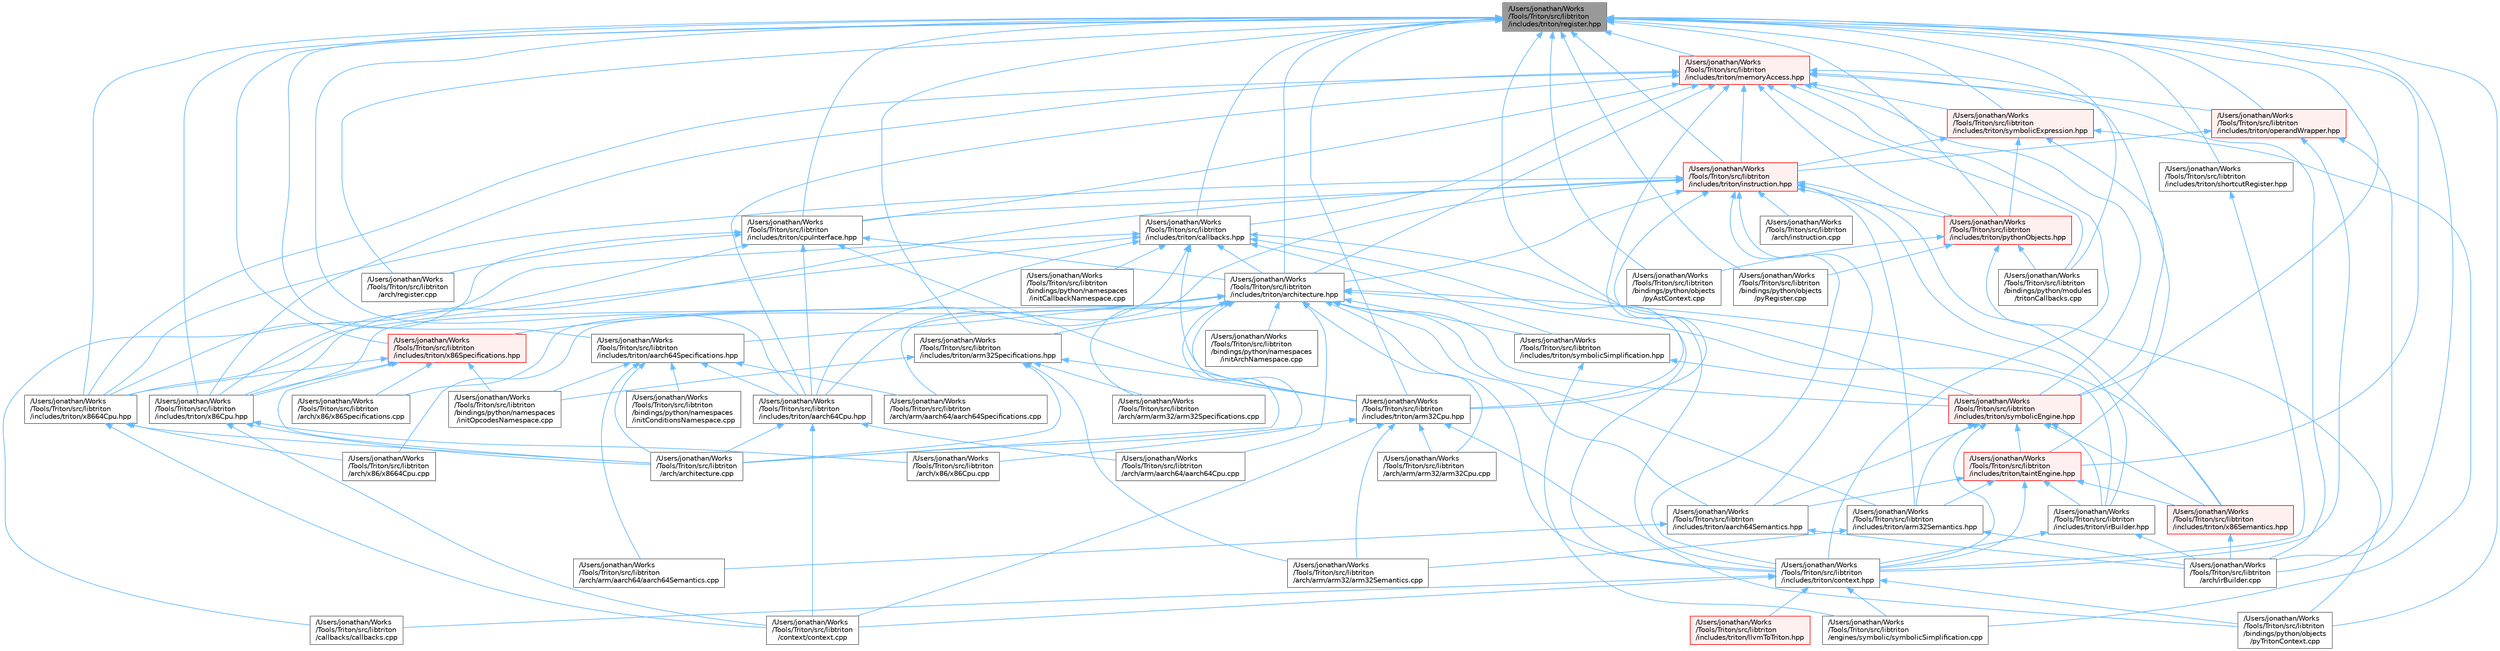 digraph "/Users/jonathan/Works/Tools/Triton/src/libtriton/includes/triton/register.hpp"
{
 // LATEX_PDF_SIZE
  bgcolor="transparent";
  edge [fontname=Helvetica,fontsize=10,labelfontname=Helvetica,labelfontsize=10];
  node [fontname=Helvetica,fontsize=10,shape=box,height=0.2,width=0.4];
  Node1 [label="/Users/jonathan/Works\l/Tools/Triton/src/libtriton\l/includes/triton/register.hpp",height=0.2,width=0.4,color="gray40", fillcolor="grey60", style="filled", fontcolor="black",tooltip=" "];
  Node1 -> Node2 [dir="back",color="steelblue1",style="solid"];
  Node2 [label="/Users/jonathan/Works\l/Tools/Triton/src/libtriton\l/arch/irBuilder.cpp",height=0.2,width=0.4,color="grey40", fillcolor="white", style="filled",URL="$irBuilder_8cpp.html",tooltip=" "];
  Node1 -> Node3 [dir="back",color="steelblue1",style="solid"];
  Node3 [label="/Users/jonathan/Works\l/Tools/Triton/src/libtriton\l/arch/register.cpp",height=0.2,width=0.4,color="grey40", fillcolor="white", style="filled",URL="$register_8cpp.html",tooltip=" "];
  Node1 -> Node4 [dir="back",color="steelblue1",style="solid"];
  Node4 [label="/Users/jonathan/Works\l/Tools/Triton/src/libtriton\l/bindings/python/modules\l/tritonCallbacks.cpp",height=0.2,width=0.4,color="grey40", fillcolor="white", style="filled",URL="$tritonCallbacks_8cpp.html",tooltip=" "];
  Node1 -> Node5 [dir="back",color="steelblue1",style="solid"];
  Node5 [label="/Users/jonathan/Works\l/Tools/Triton/src/libtriton\l/bindings/python/objects\l/pyAstContext.cpp",height=0.2,width=0.4,color="grey40", fillcolor="white", style="filled",URL="$pyAstContext_8cpp.html",tooltip=" "];
  Node1 -> Node6 [dir="back",color="steelblue1",style="solid"];
  Node6 [label="/Users/jonathan/Works\l/Tools/Triton/src/libtriton\l/bindings/python/objects\l/pyRegister.cpp",height=0.2,width=0.4,color="grey40", fillcolor="white", style="filled",URL="$pyRegister_8cpp.html",tooltip=" "];
  Node1 -> Node7 [dir="back",color="steelblue1",style="solid"];
  Node7 [label="/Users/jonathan/Works\l/Tools/Triton/src/libtriton\l/bindings/python/objects\l/pyTritonContext.cpp",height=0.2,width=0.4,color="grey40", fillcolor="white", style="filled",URL="$pyTritonContext_8cpp.html",tooltip=" "];
  Node1 -> Node8 [dir="back",color="steelblue1",style="solid"];
  Node8 [label="/Users/jonathan/Works\l/Tools/Triton/src/libtriton\l/includes/triton/aarch64Cpu.hpp",height=0.2,width=0.4,color="grey40", fillcolor="white", style="filled",URL="$aarch64Cpu_8hpp.html",tooltip=" "];
  Node8 -> Node9 [dir="back",color="steelblue1",style="solid"];
  Node9 [label="/Users/jonathan/Works\l/Tools/Triton/src/libtriton\l/arch/architecture.cpp",height=0.2,width=0.4,color="grey40", fillcolor="white", style="filled",URL="$architecture_8cpp.html",tooltip=" "];
  Node8 -> Node10 [dir="back",color="steelblue1",style="solid"];
  Node10 [label="/Users/jonathan/Works\l/Tools/Triton/src/libtriton\l/arch/arm/aarch64/aarch64Cpu.cpp",height=0.2,width=0.4,color="grey40", fillcolor="white", style="filled",URL="$aarch64Cpu_8cpp.html",tooltip=" "];
  Node8 -> Node11 [dir="back",color="steelblue1",style="solid"];
  Node11 [label="/Users/jonathan/Works\l/Tools/Triton/src/libtriton\l/context/context.cpp",height=0.2,width=0.4,color="grey40", fillcolor="white", style="filled",URL="$context_8cpp.html",tooltip=" "];
  Node1 -> Node12 [dir="back",color="steelblue1",style="solid"];
  Node12 [label="/Users/jonathan/Works\l/Tools/Triton/src/libtriton\l/includes/triton/aarch64Specifications.hpp",height=0.2,width=0.4,color="grey40", fillcolor="white", style="filled",URL="$aarch64Specifications_8hpp.html",tooltip=" "];
  Node12 -> Node9 [dir="back",color="steelblue1",style="solid"];
  Node12 -> Node13 [dir="back",color="steelblue1",style="solid"];
  Node13 [label="/Users/jonathan/Works\l/Tools/Triton/src/libtriton\l/arch/arm/aarch64/aarch64Semantics.cpp",height=0.2,width=0.4,color="grey40", fillcolor="white", style="filled",URL="$aarch64Semantics_8cpp.html",tooltip=" "];
  Node12 -> Node14 [dir="back",color="steelblue1",style="solid"];
  Node14 [label="/Users/jonathan/Works\l/Tools/Triton/src/libtriton\l/arch/arm/aarch64/aarch64Specifications.cpp",height=0.2,width=0.4,color="grey40", fillcolor="white", style="filled",URL="$aarch64Specifications_8cpp.html",tooltip=" "];
  Node12 -> Node15 [dir="back",color="steelblue1",style="solid"];
  Node15 [label="/Users/jonathan/Works\l/Tools/Triton/src/libtriton\l/bindings/python/namespaces\l/initConditionsNamespace.cpp",height=0.2,width=0.4,color="grey40", fillcolor="white", style="filled",URL="$initConditionsNamespace_8cpp.html",tooltip=" "];
  Node12 -> Node16 [dir="back",color="steelblue1",style="solid"];
  Node16 [label="/Users/jonathan/Works\l/Tools/Triton/src/libtriton\l/bindings/python/namespaces\l/initOpcodesNamespace.cpp",height=0.2,width=0.4,color="grey40", fillcolor="white", style="filled",URL="$initOpcodesNamespace_8cpp.html",tooltip=" "];
  Node12 -> Node8 [dir="back",color="steelblue1",style="solid"];
  Node1 -> Node17 [dir="back",color="steelblue1",style="solid"];
  Node17 [label="/Users/jonathan/Works\l/Tools/Triton/src/libtriton\l/includes/triton/architecture.hpp",height=0.2,width=0.4,color="grey40", fillcolor="white", style="filled",URL="$architecture_8hpp.html",tooltip=" "];
  Node17 -> Node9 [dir="back",color="steelblue1",style="solid"];
  Node17 -> Node10 [dir="back",color="steelblue1",style="solid"];
  Node17 -> Node14 [dir="back",color="steelblue1",style="solid"];
  Node17 -> Node18 [dir="back",color="steelblue1",style="solid"];
  Node18 [label="/Users/jonathan/Works\l/Tools/Triton/src/libtriton\l/arch/arm/arm32/arm32Cpu.cpp",height=0.2,width=0.4,color="grey40", fillcolor="white", style="filled",URL="$arm32Cpu_8cpp.html",tooltip=" "];
  Node17 -> Node19 [dir="back",color="steelblue1",style="solid"];
  Node19 [label="/Users/jonathan/Works\l/Tools/Triton/src/libtriton\l/arch/arm/arm32/arm32Specifications.cpp",height=0.2,width=0.4,color="grey40", fillcolor="white", style="filled",URL="$arm32Specifications_8cpp.html",tooltip=" "];
  Node17 -> Node20 [dir="back",color="steelblue1",style="solid"];
  Node20 [label="/Users/jonathan/Works\l/Tools/Triton/src/libtriton\l/arch/x86/x8664Cpu.cpp",height=0.2,width=0.4,color="grey40", fillcolor="white", style="filled",URL="$x8664Cpu_8cpp.html",tooltip=" "];
  Node17 -> Node21 [dir="back",color="steelblue1",style="solid"];
  Node21 [label="/Users/jonathan/Works\l/Tools/Triton/src/libtriton\l/arch/x86/x86Cpu.cpp",height=0.2,width=0.4,color="grey40", fillcolor="white", style="filled",URL="$x86Cpu_8cpp.html",tooltip=" "];
  Node17 -> Node22 [dir="back",color="steelblue1",style="solid"];
  Node22 [label="/Users/jonathan/Works\l/Tools/Triton/src/libtriton\l/arch/x86/x86Specifications.cpp",height=0.2,width=0.4,color="grey40", fillcolor="white", style="filled",URL="$x86Specifications_8cpp.html",tooltip=" "];
  Node17 -> Node23 [dir="back",color="steelblue1",style="solid"];
  Node23 [label="/Users/jonathan/Works\l/Tools/Triton/src/libtriton\l/bindings/python/namespaces\l/initArchNamespace.cpp",height=0.2,width=0.4,color="grey40", fillcolor="white", style="filled",URL="$initArchNamespace_8cpp.html",tooltip=" "];
  Node17 -> Node24 [dir="back",color="steelblue1",style="solid"];
  Node24 [label="/Users/jonathan/Works\l/Tools/Triton/src/libtriton\l/includes/triton/aarch64Semantics.hpp",height=0.2,width=0.4,color="grey40", fillcolor="white", style="filled",URL="$aarch64Semantics_8hpp.html",tooltip=" "];
  Node24 -> Node13 [dir="back",color="steelblue1",style="solid"];
  Node24 -> Node2 [dir="back",color="steelblue1",style="solid"];
  Node17 -> Node12 [dir="back",color="steelblue1",style="solid"];
  Node17 -> Node25 [dir="back",color="steelblue1",style="solid"];
  Node25 [label="/Users/jonathan/Works\l/Tools/Triton/src/libtriton\l/includes/triton/arm32Semantics.hpp",height=0.2,width=0.4,color="grey40", fillcolor="white", style="filled",URL="$arm32Semantics_8hpp.html",tooltip=" "];
  Node25 -> Node26 [dir="back",color="steelblue1",style="solid"];
  Node26 [label="/Users/jonathan/Works\l/Tools/Triton/src/libtriton\l/arch/arm/arm32/arm32Semantics.cpp",height=0.2,width=0.4,color="grey40", fillcolor="white", style="filled",URL="$arm32Semantics_8cpp.html",tooltip=" "];
  Node25 -> Node2 [dir="back",color="steelblue1",style="solid"];
  Node17 -> Node27 [dir="back",color="steelblue1",style="solid"];
  Node27 [label="/Users/jonathan/Works\l/Tools/Triton/src/libtriton\l/includes/triton/arm32Specifications.hpp",height=0.2,width=0.4,color="grey40", fillcolor="white", style="filled",URL="$arm32Specifications_8hpp.html",tooltip=" "];
  Node27 -> Node9 [dir="back",color="steelblue1",style="solid"];
  Node27 -> Node26 [dir="back",color="steelblue1",style="solid"];
  Node27 -> Node19 [dir="back",color="steelblue1",style="solid"];
  Node27 -> Node16 [dir="back",color="steelblue1",style="solid"];
  Node27 -> Node28 [dir="back",color="steelblue1",style="solid"];
  Node28 [label="/Users/jonathan/Works\l/Tools/Triton/src/libtriton\l/includes/triton/arm32Cpu.hpp",height=0.2,width=0.4,color="grey40", fillcolor="white", style="filled",URL="$arm32Cpu_8hpp.html",tooltip=" "];
  Node28 -> Node9 [dir="back",color="steelblue1",style="solid"];
  Node28 -> Node18 [dir="back",color="steelblue1",style="solid"];
  Node28 -> Node26 [dir="back",color="steelblue1",style="solid"];
  Node28 -> Node7 [dir="back",color="steelblue1",style="solid"];
  Node28 -> Node11 [dir="back",color="steelblue1",style="solid"];
  Node17 -> Node29 [dir="back",color="steelblue1",style="solid"];
  Node29 [label="/Users/jonathan/Works\l/Tools/Triton/src/libtriton\l/includes/triton/context.hpp",height=0.2,width=0.4,color="grey40", fillcolor="white", style="filled",URL="$context_8hpp.html",tooltip=" "];
  Node29 -> Node7 [dir="back",color="steelblue1",style="solid"];
  Node29 -> Node30 [dir="back",color="steelblue1",style="solid"];
  Node30 [label="/Users/jonathan/Works\l/Tools/Triton/src/libtriton\l/callbacks/callbacks.cpp",height=0.2,width=0.4,color="grey40", fillcolor="white", style="filled",URL="$callbacks_8cpp.html",tooltip=" "];
  Node29 -> Node11 [dir="back",color="steelblue1",style="solid"];
  Node29 -> Node31 [dir="back",color="steelblue1",style="solid"];
  Node31 [label="/Users/jonathan/Works\l/Tools/Triton/src/libtriton\l/engines/symbolic/symbolicSimplification.cpp",height=0.2,width=0.4,color="grey40", fillcolor="white", style="filled",URL="$symbolicSimplification_8cpp.html",tooltip=" "];
  Node29 -> Node32 [dir="back",color="steelblue1",style="solid"];
  Node32 [label="/Users/jonathan/Works\l/Tools/Triton/src/libtriton\l/includes/triton/llvmToTriton.hpp",height=0.2,width=0.4,color="red", fillcolor="#FFF0F0", style="filled",URL="$llvmToTriton_8hpp.html",tooltip=" "];
  Node17 -> Node35 [dir="back",color="steelblue1",style="solid"];
  Node35 [label="/Users/jonathan/Works\l/Tools/Triton/src/libtriton\l/includes/triton/irBuilder.hpp",height=0.2,width=0.4,color="grey40", fillcolor="white", style="filled",URL="$irBuilder_8hpp.html",tooltip=" "];
  Node35 -> Node2 [dir="back",color="steelblue1",style="solid"];
  Node35 -> Node29 [dir="back",color="steelblue1",style="solid"];
  Node17 -> Node36 [dir="back",color="steelblue1",style="solid"];
  Node36 [label="/Users/jonathan/Works\l/Tools/Triton/src/libtriton\l/includes/triton/symbolicEngine.hpp",height=0.2,width=0.4,color="red", fillcolor="#FFF0F0", style="filled",URL="$symbolicEngine_8hpp.html",tooltip=" "];
  Node36 -> Node24 [dir="back",color="steelblue1",style="solid"];
  Node36 -> Node25 [dir="back",color="steelblue1",style="solid"];
  Node36 -> Node29 [dir="back",color="steelblue1",style="solid"];
  Node36 -> Node35 [dir="back",color="steelblue1",style="solid"];
  Node36 -> Node47 [dir="back",color="steelblue1",style="solid"];
  Node47 [label="/Users/jonathan/Works\l/Tools/Triton/src/libtriton\l/includes/triton/taintEngine.hpp",height=0.2,width=0.4,color="red", fillcolor="#FFF0F0", style="filled",URL="$taintEngine_8hpp.html",tooltip=" "];
  Node47 -> Node24 [dir="back",color="steelblue1",style="solid"];
  Node47 -> Node25 [dir="back",color="steelblue1",style="solid"];
  Node47 -> Node29 [dir="back",color="steelblue1",style="solid"];
  Node47 -> Node35 [dir="back",color="steelblue1",style="solid"];
  Node47 -> Node49 [dir="back",color="steelblue1",style="solid"];
  Node49 [label="/Users/jonathan/Works\l/Tools/Triton/src/libtriton\l/includes/triton/x86Semantics.hpp",height=0.2,width=0.4,color="red", fillcolor="#FFF0F0", style="filled",URL="$x86Semantics_8hpp.html",tooltip=" "];
  Node49 -> Node2 [dir="back",color="steelblue1",style="solid"];
  Node36 -> Node49 [dir="back",color="steelblue1",style="solid"];
  Node17 -> Node51 [dir="back",color="steelblue1",style="solid"];
  Node51 [label="/Users/jonathan/Works\l/Tools/Triton/src/libtriton\l/includes/triton/symbolicSimplification.hpp",height=0.2,width=0.4,color="grey40", fillcolor="white", style="filled",URL="$symbolicSimplification_8hpp.html",tooltip=" "];
  Node51 -> Node31 [dir="back",color="steelblue1",style="solid"];
  Node51 -> Node36 [dir="back",color="steelblue1",style="solid"];
  Node17 -> Node49 [dir="back",color="steelblue1",style="solid"];
  Node17 -> Node52 [dir="back",color="steelblue1",style="solid"];
  Node52 [label="/Users/jonathan/Works\l/Tools/Triton/src/libtriton\l/includes/triton/x86Specifications.hpp",height=0.2,width=0.4,color="red", fillcolor="#FFF0F0", style="filled",URL="$x86Specifications_8hpp.html",tooltip=" "];
  Node52 -> Node9 [dir="back",color="steelblue1",style="solid"];
  Node52 -> Node22 [dir="back",color="steelblue1",style="solid"];
  Node52 -> Node16 [dir="back",color="steelblue1",style="solid"];
  Node52 -> Node54 [dir="back",color="steelblue1",style="solid"];
  Node54 [label="/Users/jonathan/Works\l/Tools/Triton/src/libtriton\l/includes/triton/x8664Cpu.hpp",height=0.2,width=0.4,color="grey40", fillcolor="white", style="filled",URL="$x8664Cpu_8hpp.html",tooltip=" "];
  Node54 -> Node9 [dir="back",color="steelblue1",style="solid"];
  Node54 -> Node20 [dir="back",color="steelblue1",style="solid"];
  Node54 -> Node11 [dir="back",color="steelblue1",style="solid"];
  Node52 -> Node55 [dir="back",color="steelblue1",style="solid"];
  Node55 [label="/Users/jonathan/Works\l/Tools/Triton/src/libtriton\l/includes/triton/x86Cpu.hpp",height=0.2,width=0.4,color="grey40", fillcolor="white", style="filled",URL="$x86Cpu_8hpp.html",tooltip=" "];
  Node55 -> Node9 [dir="back",color="steelblue1",style="solid"];
  Node55 -> Node21 [dir="back",color="steelblue1",style="solid"];
  Node55 -> Node11 [dir="back",color="steelblue1",style="solid"];
  Node1 -> Node28 [dir="back",color="steelblue1",style="solid"];
  Node1 -> Node27 [dir="back",color="steelblue1",style="solid"];
  Node1 -> Node56 [dir="back",color="steelblue1",style="solid"];
  Node56 [label="/Users/jonathan/Works\l/Tools/Triton/src/libtriton\l/includes/triton/callbacks.hpp",height=0.2,width=0.4,color="grey40", fillcolor="white", style="filled",URL="$callbacks_8hpp.html",tooltip=" "];
  Node56 -> Node57 [dir="back",color="steelblue1",style="solid"];
  Node57 [label="/Users/jonathan/Works\l/Tools/Triton/src/libtriton\l/bindings/python/namespaces\l/initCallbackNamespace.cpp",height=0.2,width=0.4,color="grey40", fillcolor="white", style="filled",URL="$initCallbackNamespace_8cpp.html",tooltip=" "];
  Node56 -> Node30 [dir="back",color="steelblue1",style="solid"];
  Node56 -> Node8 [dir="back",color="steelblue1",style="solid"];
  Node56 -> Node17 [dir="back",color="steelblue1",style="solid"];
  Node56 -> Node28 [dir="back",color="steelblue1",style="solid"];
  Node56 -> Node29 [dir="back",color="steelblue1",style="solid"];
  Node56 -> Node36 [dir="back",color="steelblue1",style="solid"];
  Node56 -> Node51 [dir="back",color="steelblue1",style="solid"];
  Node56 -> Node54 [dir="back",color="steelblue1",style="solid"];
  Node56 -> Node55 [dir="back",color="steelblue1",style="solid"];
  Node1 -> Node29 [dir="back",color="steelblue1",style="solid"];
  Node1 -> Node58 [dir="back",color="steelblue1",style="solid"];
  Node58 [label="/Users/jonathan/Works\l/Tools/Triton/src/libtriton\l/includes/triton/cpuInterface.hpp",height=0.2,width=0.4,color="grey40", fillcolor="white", style="filled",URL="$cpuInterface_8hpp.html",tooltip=" "];
  Node58 -> Node3 [dir="back",color="steelblue1",style="solid"];
  Node58 -> Node8 [dir="back",color="steelblue1",style="solid"];
  Node58 -> Node17 [dir="back",color="steelblue1",style="solid"];
  Node58 -> Node28 [dir="back",color="steelblue1",style="solid"];
  Node58 -> Node54 [dir="back",color="steelblue1",style="solid"];
  Node58 -> Node55 [dir="back",color="steelblue1",style="solid"];
  Node1 -> Node59 [dir="back",color="steelblue1",style="solid"];
  Node59 [label="/Users/jonathan/Works\l/Tools/Triton/src/libtriton\l/includes/triton/instruction.hpp",height=0.2,width=0.4,color="red", fillcolor="#FFF0F0", style="filled",URL="$instruction_8hpp.html",tooltip=" "];
  Node59 -> Node60 [dir="back",color="steelblue1",style="solid"];
  Node60 [label="/Users/jonathan/Works\l/Tools/Triton/src/libtriton\l/arch/instruction.cpp",height=0.2,width=0.4,color="grey40", fillcolor="white", style="filled",URL="$instruction_8cpp.html",tooltip=" "];
  Node59 -> Node8 [dir="back",color="steelblue1",style="solid"];
  Node59 -> Node24 [dir="back",color="steelblue1",style="solid"];
  Node59 -> Node17 [dir="back",color="steelblue1",style="solid"];
  Node59 -> Node28 [dir="back",color="steelblue1",style="solid"];
  Node59 -> Node25 [dir="back",color="steelblue1",style="solid"];
  Node59 -> Node29 [dir="back",color="steelblue1",style="solid"];
  Node59 -> Node58 [dir="back",color="steelblue1",style="solid"];
  Node59 -> Node35 [dir="back",color="steelblue1",style="solid"];
  Node59 -> Node65 [dir="back",color="steelblue1",style="solid"];
  Node65 [label="/Users/jonathan/Works\l/Tools/Triton/src/libtriton\l/includes/triton/pythonObjects.hpp",height=0.2,width=0.4,color="red", fillcolor="#FFF0F0", style="filled",URL="$pythonObjects_8hpp.html",tooltip=" "];
  Node65 -> Node4 [dir="back",color="steelblue1",style="solid"];
  Node65 -> Node5 [dir="back",color="steelblue1",style="solid"];
  Node65 -> Node6 [dir="back",color="steelblue1",style="solid"];
  Node65 -> Node7 [dir="back",color="steelblue1",style="solid"];
  Node59 -> Node54 [dir="back",color="steelblue1",style="solid"];
  Node59 -> Node55 [dir="back",color="steelblue1",style="solid"];
  Node59 -> Node49 [dir="back",color="steelblue1",style="solid"];
  Node1 -> Node78 [dir="back",color="steelblue1",style="solid"];
  Node78 [label="/Users/jonathan/Works\l/Tools/Triton/src/libtriton\l/includes/triton/memoryAccess.hpp",height=0.2,width=0.4,color="red", fillcolor="#FFF0F0", style="filled",URL="$memoryAccess_8hpp.html",tooltip=" "];
  Node78 -> Node2 [dir="back",color="steelblue1",style="solid"];
  Node78 -> Node4 [dir="back",color="steelblue1",style="solid"];
  Node78 -> Node8 [dir="back",color="steelblue1",style="solid"];
  Node78 -> Node17 [dir="back",color="steelblue1",style="solid"];
  Node78 -> Node28 [dir="back",color="steelblue1",style="solid"];
  Node78 -> Node56 [dir="back",color="steelblue1",style="solid"];
  Node78 -> Node29 [dir="back",color="steelblue1",style="solid"];
  Node78 -> Node58 [dir="back",color="steelblue1",style="solid"];
  Node78 -> Node59 [dir="back",color="steelblue1",style="solid"];
  Node78 -> Node80 [dir="back",color="steelblue1",style="solid"];
  Node80 [label="/Users/jonathan/Works\l/Tools/Triton/src/libtriton\l/includes/triton/operandWrapper.hpp",height=0.2,width=0.4,color="red", fillcolor="#FFF0F0", style="filled",URL="$operandWrapper_8hpp.html",tooltip=" "];
  Node80 -> Node2 [dir="back",color="steelblue1",style="solid"];
  Node80 -> Node29 [dir="back",color="steelblue1",style="solid"];
  Node80 -> Node59 [dir="back",color="steelblue1",style="solid"];
  Node78 -> Node65 [dir="back",color="steelblue1",style="solid"];
  Node78 -> Node36 [dir="back",color="steelblue1",style="solid"];
  Node78 -> Node82 [dir="back",color="steelblue1",style="solid"];
  Node82 [label="/Users/jonathan/Works\l/Tools/Triton/src/libtriton\l/includes/triton/symbolicExpression.hpp",height=0.2,width=0.4,color="red", fillcolor="#FFF0F0", style="filled",URL="$symbolicExpression_8hpp.html",tooltip=" "];
  Node82 -> Node31 [dir="back",color="steelblue1",style="solid"];
  Node82 -> Node59 [dir="back",color="steelblue1",style="solid"];
  Node82 -> Node65 [dir="back",color="steelblue1",style="solid"];
  Node82 -> Node36 [dir="back",color="steelblue1",style="solid"];
  Node78 -> Node47 [dir="back",color="steelblue1",style="solid"];
  Node78 -> Node54 [dir="back",color="steelblue1",style="solid"];
  Node78 -> Node55 [dir="back",color="steelblue1",style="solid"];
  Node1 -> Node80 [dir="back",color="steelblue1",style="solid"];
  Node1 -> Node65 [dir="back",color="steelblue1",style="solid"];
  Node1 -> Node98 [dir="back",color="steelblue1",style="solid"];
  Node98 [label="/Users/jonathan/Works\l/Tools/Triton/src/libtriton\l/includes/triton/shortcutRegister.hpp",height=0.2,width=0.4,color="grey40", fillcolor="white", style="filled",URL="$shortcutRegister_8hpp.html",tooltip=" "];
  Node98 -> Node29 [dir="back",color="steelblue1",style="solid"];
  Node1 -> Node36 [dir="back",color="steelblue1",style="solid"];
  Node1 -> Node82 [dir="back",color="steelblue1",style="solid"];
  Node1 -> Node47 [dir="back",color="steelblue1",style="solid"];
  Node1 -> Node54 [dir="back",color="steelblue1",style="solid"];
  Node1 -> Node55 [dir="back",color="steelblue1",style="solid"];
  Node1 -> Node52 [dir="back",color="steelblue1",style="solid"];
}
